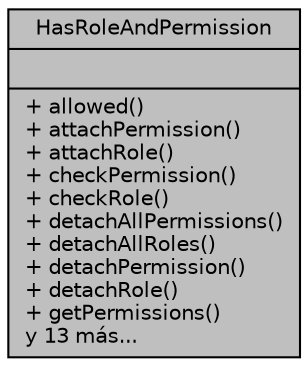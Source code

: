 digraph "HasRoleAndPermission"
{
 // LATEX_PDF_SIZE
  bgcolor="transparent";
  edge [fontname="Helvetica",fontsize="10",labelfontname="Helvetica",labelfontsize="10"];
  node [fontname="Helvetica",fontsize="10",shape=record];
  Node1 [label="{HasRoleAndPermission\n||+ allowed()\l+ attachPermission()\l+ attachRole()\l+ checkPermission()\l+ checkRole()\l+ detachAllPermissions()\l+ detachAllRoles()\l+ detachPermission()\l+ detachRole()\l+ getPermissions()\ly 13 más...\l}",height=0.2,width=0.4,color="black", fillcolor="grey75", style="filled", fontcolor="black",tooltip="Interface para la gestión de roles y permisos."];
}
